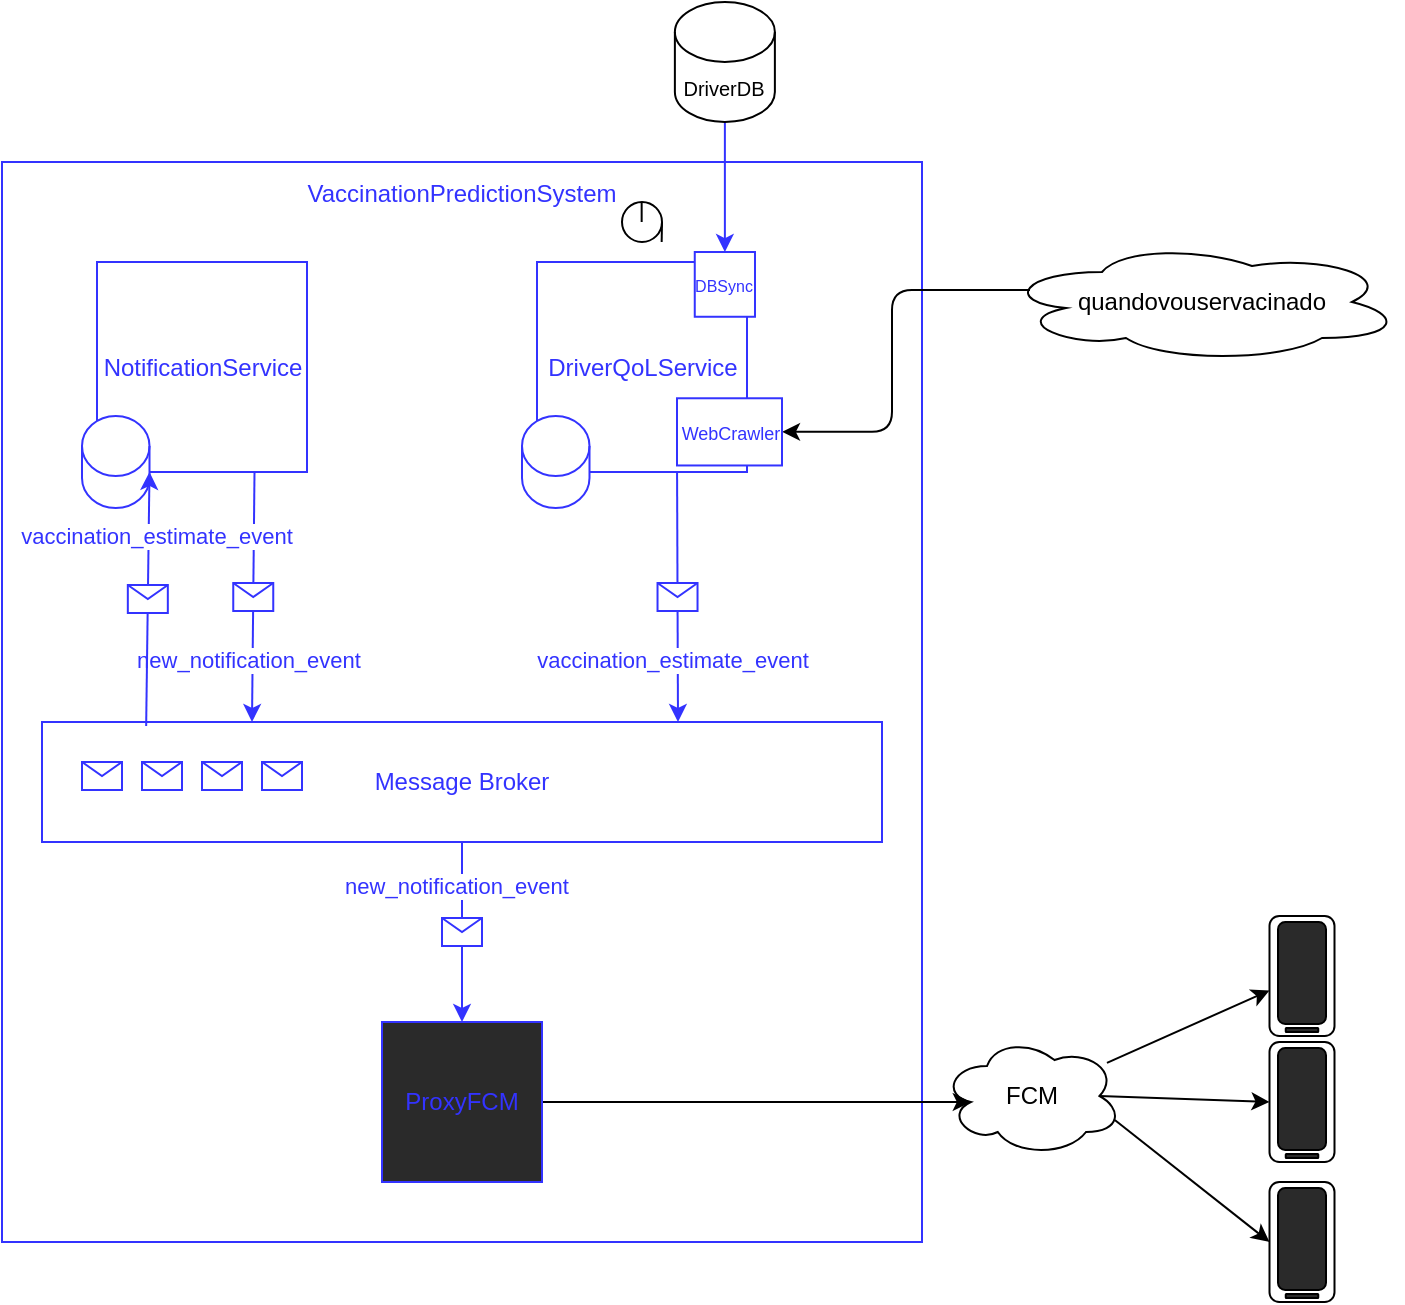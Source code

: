 <mxfile>
    <diagram id="QYjEEqlRkI_7uzjRimcx" name="Page-1">
        <mxGraphModel dx="88" dy="61" grid="1" gridSize="10" guides="1" tooltips="1" connect="1" arrows="1" fold="1" page="1" pageScale="1" pageWidth="827" pageHeight="1169" math="0" shadow="0">
            <root>
                <mxCell id="0"/>
                <mxCell id="1" parent="0"/>
                <mxCell id="18" value="&lt;font color=&quot;#3333ff&quot;&gt;VaccinationPredictionSystem&lt;/font&gt;" style="whiteSpace=wrap;html=1;strokeColor=#3333FF;spacing=4;horizontal=1;verticalAlign=top;" parent="1" vertex="1">
                    <mxGeometry x="70" y="90" width="460" height="540" as="geometry"/>
                </mxCell>
                <mxCell id="63" style="edgeStyle=orthogonalEdgeStyle;rounded=0;orthogonalLoop=1;jettySize=auto;html=1;exitX=0.5;exitY=1;exitDx=0;exitDy=0;exitPerimeter=0;entryX=0.5;entryY=0;entryDx=0;entryDy=0;strokeColor=#3333FF;fontColor=#3333FF;" parent="1" source="5" target="11" edge="1">
                    <mxGeometry relative="1" as="geometry"/>
                </mxCell>
                <mxCell id="5" value="&lt;font style=&quot;font-size: 10px&quot;&gt;DriverDB&lt;br&gt;&lt;/font&gt;" style="shape=cylinder3;whiteSpace=wrap;html=1;boundedLbl=1;backgroundOutline=1;size=15;" parent="1" vertex="1">
                    <mxGeometry x="406.44" y="10" width="50" height="60" as="geometry"/>
                </mxCell>
                <mxCell id="6" value="quandovouservacinado" style="ellipse;shape=cloud;whiteSpace=wrap;html=1;" parent="1" vertex="1">
                    <mxGeometry x="570" y="130" width="200" height="60" as="geometry"/>
                </mxCell>
                <mxCell id="8" value="" style="endArrow=classic;html=1;entryX=1;entryY=0.5;entryDx=0;entryDy=0;exitX=0.07;exitY=0.4;exitDx=0;exitDy=0;exitPerimeter=0;edgeStyle=orthogonalEdgeStyle;" parent="1" source="6" target="7" edge="1">
                    <mxGeometry width="50" height="50" relative="1" as="geometry">
                        <mxPoint x="500" y="430" as="sourcePoint"/>
                        <mxPoint x="550" y="380" as="targetPoint"/>
                    </mxGeometry>
                </mxCell>
                <mxCell id="12" value="" style="html=1;exitX=0.667;exitY=1;exitDx=0;exitDy=0;exitPerimeter=0;fontSize=12;strokeColor=#3333FF;fillColor=#2a2a2a;spacing=4;" parent="1" source="2" edge="1">
                    <mxGeometry relative="1" as="geometry">
                        <mxPoint x="400" y="260" as="sourcePoint"/>
                        <mxPoint x="408" y="370" as="targetPoint"/>
                    </mxGeometry>
                </mxCell>
                <mxCell id="13" value="" style="shape=message;html=1;outlineConnect=0;strokeColor=#3333FF;spacing=4;" parent="12" vertex="1">
                    <mxGeometry width="20" height="14" relative="1" as="geometry">
                        <mxPoint x="-10" y="-7" as="offset"/>
                    </mxGeometry>
                </mxCell>
                <mxCell id="27" value="vaccination_estimate_event" style="edgeLabel;html=1;align=center;verticalAlign=middle;resizable=0;points=[];fontColor=#3333FF;" parent="12" vertex="1" connectable="0">
                    <mxGeometry x="0.504" y="-3" relative="1" as="geometry">
                        <mxPoint as="offset"/>
                    </mxGeometry>
                </mxCell>
                <mxCell id="15" value="" style="group" parent="1" vertex="1" connectable="0">
                    <mxGeometry x="320" y="140" width="140" height="140" as="geometry"/>
                </mxCell>
                <mxCell id="2" value="&lt;p style=&quot;line-height: 120%&quot;&gt;&lt;font color=&quot;#3333ff&quot;&gt;DriverQoLService&lt;/font&gt;&lt;/p&gt;" style="whiteSpace=wrap;html=1;aspect=fixed;verticalAlign=middle;spacing=4;strokeColor=#3333FF;" parent="15" vertex="1">
                    <mxGeometry x="17.5" width="105" height="105" as="geometry"/>
                </mxCell>
                <mxCell id="4" value="" style="shape=cylinder3;whiteSpace=wrap;html=1;boundedLbl=1;backgroundOutline=1;size=15;strokeColor=#3333FF;spacing=4;" parent="15" vertex="1">
                    <mxGeometry x="10" y="77" width="33.75" height="46" as="geometry"/>
                </mxCell>
                <mxCell id="7" value="&lt;font style=&quot;font-size: 9px&quot; color=&quot;#3333ff&quot;&gt;WebCrawler&lt;/font&gt;" style="whiteSpace=wrap;html=1;strokeColor=#3333FF;spacing=4;" parent="15" vertex="1">
                    <mxGeometry x="87.5" y="68.133" width="52.5" height="33.6" as="geometry"/>
                </mxCell>
                <mxCell id="11" value="&lt;font style=&quot;font-size: 8px&quot; color=&quot;#3333ff&quot;&gt;DBSync&lt;/font&gt;" style="whiteSpace=wrap;html=1;aspect=fixed;strokeColor=#3333FF;spacing=4;" parent="15" vertex="1">
                    <mxGeometry x="96.38" y="-4.997" width="30.117" height="32.375" as="geometry"/>
                </mxCell>
                <mxCell id="30" value="" style="rounded=0;orthogonalLoop=1;jettySize=auto;html=1;" parent="1" source="19" target="29" edge="1">
                    <mxGeometry relative="1" as="geometry"/>
                </mxCell>
                <mxCell id="44" style="edgeStyle=none;rounded=0;orthogonalLoop=1;jettySize=auto;html=1;exitX=0.875;exitY=0.5;exitDx=0;exitDy=0;exitPerimeter=0;entryX=0;entryY=0.5;entryDx=0;entryDy=0;" parent="1" source="19" target="37" edge="1">
                    <mxGeometry relative="1" as="geometry"/>
                </mxCell>
                <mxCell id="45" style="edgeStyle=none;rounded=0;orthogonalLoop=1;jettySize=auto;html=1;exitX=0.96;exitY=0.7;exitDx=0;exitDy=0;exitPerimeter=0;entryX=0;entryY=0.5;entryDx=0;entryDy=0;" parent="1" source="19" target="41" edge="1">
                    <mxGeometry relative="1" as="geometry"/>
                </mxCell>
                <mxCell id="19" value="FCM" style="ellipse;shape=cloud;whiteSpace=wrap;html=1;" parent="1" vertex="1">
                    <mxGeometry x="540" y="527" width="90" height="60" as="geometry"/>
                </mxCell>
                <mxCell id="20" value="&lt;font color=&quot;#3333ff&quot;&gt;Message Broker&lt;/font&gt;" style="rounded=0;whiteSpace=wrap;html=1;strokeColor=#3333FF;" parent="1" vertex="1">
                    <mxGeometry x="90" y="370" width="420" height="60" as="geometry"/>
                </mxCell>
                <mxCell id="28" style="edgeStyle=orthogonalEdgeStyle;rounded=0;orthogonalLoop=1;jettySize=auto;html=1;exitX=1;exitY=0.5;exitDx=0;exitDy=0;entryX=0.16;entryY=0.55;entryDx=0;entryDy=0;entryPerimeter=0;" parent="1" source="22" target="19" edge="1">
                    <mxGeometry relative="1" as="geometry"/>
                </mxCell>
                <mxCell id="22" value="&lt;font color=&quot;#3333ff&quot;&gt;ProxyFCM&lt;/font&gt;" style="whiteSpace=wrap;html=1;aspect=fixed;fillColor=#2a2a2a;strokeColor=#3333FF;spacing=4;verticalAlign=middle;" parent="1" vertex="1">
                    <mxGeometry x="260" y="520" width="80" height="80" as="geometry"/>
                </mxCell>
                <mxCell id="24" value="" style="html=1;entryX=0.5;entryY=0;entryDx=0;entryDy=0;exitX=0.5;exitY=1;exitDx=0;exitDy=0;fontSize=12;strokeColor=#3333FF;fillColor=#2a2a2a;spacing=4;" parent="1" source="20" target="22" edge="1">
                    <mxGeometry relative="1" as="geometry">
                        <mxPoint x="240" y="480" as="sourcePoint"/>
                        <mxPoint x="340" y="480" as="targetPoint"/>
                    </mxGeometry>
                </mxCell>
                <mxCell id="25" value="" style="shape=message;html=1;outlineConnect=0;strokeColor=#3333FF;spacing=4;" parent="24" vertex="1">
                    <mxGeometry width="20" height="14" relative="1" as="geometry">
                        <mxPoint x="-10" y="-7" as="offset"/>
                    </mxGeometry>
                </mxCell>
                <mxCell id="26" value="new_notification_event" style="edgeLabel;html=1;align=center;verticalAlign=middle;resizable=0;points=[];fontColor=#3333FF;" parent="24" vertex="1" connectable="0">
                    <mxGeometry x="-0.511" y="-3" relative="1" as="geometry">
                        <mxPoint as="offset"/>
                    </mxGeometry>
                </mxCell>
                <mxCell id="35" value="" style="group" parent="1" vertex="1" connectable="0">
                    <mxGeometry x="703.75" y="467" width="32.5" height="60" as="geometry"/>
                </mxCell>
                <mxCell id="29" value="" style="whiteSpace=wrap;html=1;rounded=1;glass=0;" parent="35" vertex="1">
                    <mxGeometry width="32.5" height="60" as="geometry"/>
                </mxCell>
                <mxCell id="31" value="" style="rounded=1;whiteSpace=wrap;html=1;fillColor=#2a2a2a;" parent="35" vertex="1">
                    <mxGeometry x="4.25" y="3" width="24" height="51" as="geometry"/>
                </mxCell>
                <mxCell id="34" value="" style="rounded=1;whiteSpace=wrap;html=1;glass=0;fillColor=#2a2a2a;" parent="35" vertex="1">
                    <mxGeometry x="8.13" y="56" width="16.25" height="2" as="geometry"/>
                </mxCell>
                <mxCell id="36" value="" style="group" parent="1" vertex="1" connectable="0">
                    <mxGeometry x="703.75" y="530" width="32.5" height="60" as="geometry"/>
                </mxCell>
                <mxCell id="37" value="" style="whiteSpace=wrap;html=1;rounded=1;glass=0;" parent="36" vertex="1">
                    <mxGeometry width="32.5" height="60" as="geometry"/>
                </mxCell>
                <mxCell id="38" value="" style="rounded=1;whiteSpace=wrap;html=1;fillColor=#2a2a2a;" parent="36" vertex="1">
                    <mxGeometry x="4.25" y="3" width="24" height="51" as="geometry"/>
                </mxCell>
                <mxCell id="39" value="" style="rounded=1;whiteSpace=wrap;html=1;glass=0;fillColor=#2a2a2a;" parent="36" vertex="1">
                    <mxGeometry x="8.13" y="56" width="16.25" height="2" as="geometry"/>
                </mxCell>
                <mxCell id="40" value="" style="group" parent="1" vertex="1" connectable="0">
                    <mxGeometry x="703.75" y="600" width="32.5" height="60" as="geometry"/>
                </mxCell>
                <mxCell id="41" value="" style="whiteSpace=wrap;html=1;rounded=1;glass=0;" parent="40" vertex="1">
                    <mxGeometry width="32.5" height="60" as="geometry"/>
                </mxCell>
                <mxCell id="42" value="" style="rounded=1;whiteSpace=wrap;html=1;fillColor=#2a2a2a;" parent="40" vertex="1">
                    <mxGeometry x="4.25" y="3" width="24" height="51" as="geometry"/>
                </mxCell>
                <mxCell id="43" value="" style="rounded=1;whiteSpace=wrap;html=1;glass=0;fillColor=#2a2a2a;" parent="40" vertex="1">
                    <mxGeometry x="8.13" y="56" width="16.25" height="2" as="geometry"/>
                </mxCell>
                <mxCell id="47" value="" style="group" parent="1" vertex="1" connectable="0">
                    <mxGeometry x="100" y="140" width="140" height="140" as="geometry"/>
                </mxCell>
                <mxCell id="48" value="&lt;p style=&quot;line-height: 120%&quot;&gt;&lt;font color=&quot;#3333ff&quot;&gt;NotificationService&lt;/font&gt;&lt;/p&gt;" style="whiteSpace=wrap;html=1;aspect=fixed;verticalAlign=middle;spacing=4;strokeColor=#3333FF;" parent="47" vertex="1">
                    <mxGeometry x="17.5" width="105" height="105" as="geometry"/>
                </mxCell>
                <mxCell id="49" value="" style="shape=cylinder3;whiteSpace=wrap;html=1;boundedLbl=1;backgroundOutline=1;size=15;strokeColor=#3333FF;" parent="47" vertex="1">
                    <mxGeometry x="10" y="77" width="33.75" height="46" as="geometry"/>
                </mxCell>
                <mxCell id="52" value="" style="endArrow=classic;html=1;exitX=0.75;exitY=1;exitDx=0;exitDy=0;entryX=0.25;entryY=0;entryDx=0;entryDy=0;strokeColor=#3333FF;" parent="1" source="48" target="20" edge="1">
                    <mxGeometry relative="1" as="geometry">
                        <mxPoint x="189.995" y="242.5" as="sourcePoint"/>
                        <mxPoint x="190.46" y="367.5" as="targetPoint"/>
                    </mxGeometry>
                </mxCell>
                <mxCell id="53" value="" style="shape=message;html=1;outlineConnect=0;strokeColor=#3333FF;spacing=4;" parent="52" vertex="1">
                    <mxGeometry width="20" height="14" relative="1" as="geometry">
                        <mxPoint x="-10" y="-7" as="offset"/>
                    </mxGeometry>
                </mxCell>
                <mxCell id="54" value="new_notification_event" style="edgeLabel;html=1;align=center;verticalAlign=middle;resizable=0;points=[];fontColor=#3333FF;" parent="52" vertex="1" connectable="0">
                    <mxGeometry x="0.504" y="-3" relative="1" as="geometry">
                        <mxPoint as="offset"/>
                    </mxGeometry>
                </mxCell>
                <mxCell id="55" value="" style="endArrow=classic;html=1;exitX=0.124;exitY=0.033;exitDx=0;exitDy=0;exitPerimeter=0;entryX=0.25;entryY=1;entryDx=0;entryDy=0;strokeColor=#3333FF;" parent="1" source="20" target="48" edge="1">
                    <mxGeometry relative="1" as="geometry">
                        <mxPoint x="150.46" y="370" as="sourcePoint"/>
                        <mxPoint x="149.995" y="245" as="targetPoint"/>
                    </mxGeometry>
                </mxCell>
                <mxCell id="56" value="" style="shape=message;html=1;outlineConnect=0;strokeColor=#3333FF;spacing=4;" parent="55" vertex="1">
                    <mxGeometry width="20" height="14" relative="1" as="geometry">
                        <mxPoint x="-10" y="-7" as="offset"/>
                    </mxGeometry>
                </mxCell>
                <mxCell id="57" value="vaccination_estimate_event" style="edgeLabel;html=1;align=center;verticalAlign=middle;resizable=0;points=[];fontColor=#3333FF;" parent="55" vertex="1" connectable="0">
                    <mxGeometry x="0.504" y="-3" relative="1" as="geometry">
                        <mxPoint as="offset"/>
                    </mxGeometry>
                </mxCell>
                <mxCell id="59" value="" style="shape=message;html=1;outlineConnect=0;strokeColor=#3333FF;spacing=4;" parent="1" vertex="1">
                    <mxGeometry x="109.998" y="389.995" width="20" height="14" as="geometry"/>
                </mxCell>
                <mxCell id="60" value="" style="shape=message;html=1;outlineConnect=0;strokeColor=#3333FF;spacing=4;" parent="1" vertex="1">
                    <mxGeometry x="139.998" y="389.995" width="20" height="14" as="geometry"/>
                </mxCell>
                <mxCell id="61" value="" style="shape=message;html=1;outlineConnect=0;strokeColor=#3333FF;spacing=4;" parent="1" vertex="1">
                    <mxGeometry x="169.998" y="389.995" width="20" height="14" as="geometry"/>
                </mxCell>
                <mxCell id="62" value="" style="shape=message;html=1;outlineConnect=0;strokeColor=#3333FF;spacing=4;" parent="1" vertex="1">
                    <mxGeometry x="199.998" y="389.995" width="20" height="14" as="geometry"/>
                </mxCell>
                <mxCell id="64" value="" style="ellipse;whiteSpace=wrap;html=1;aspect=fixed;" vertex="1" parent="1">
                    <mxGeometry x="380" y="110" width="20" height="20" as="geometry"/>
                </mxCell>
                <mxCell id="65" value="" style="endArrow=none;html=1;" edge="1" parent="1">
                    <mxGeometry width="50" height="50" relative="1" as="geometry">
                        <mxPoint x="389.83" y="120" as="sourcePoint"/>
                        <mxPoint x="389.83" y="110" as="targetPoint"/>
                    </mxGeometry>
                </mxCell>
                <mxCell id="66" value="" style="endArrow=none;html=1;" edge="1" parent="1">
                    <mxGeometry width="50" height="50" relative="1" as="geometry">
                        <mxPoint x="399.83" y="130" as="sourcePoint"/>
                        <mxPoint x="400" y="120" as="targetPoint"/>
                    </mxGeometry>
                </mxCell>
            </root>
        </mxGraphModel>
    </diagram>
</mxfile>